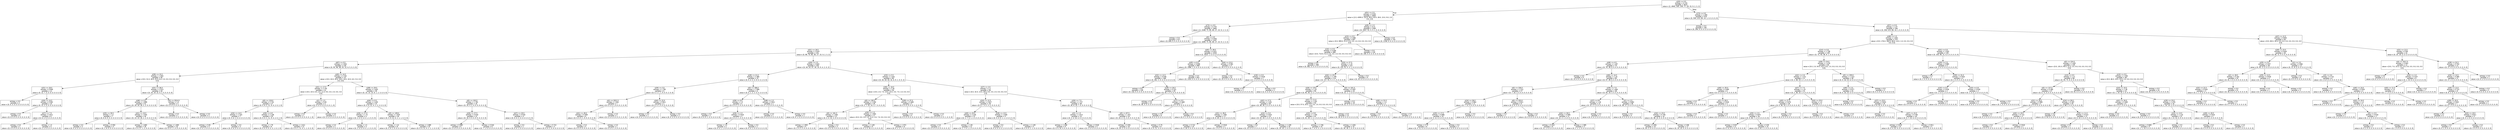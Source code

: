 digraph Tree {
node [shape=box, fontname="helvetica"] ;
edge [fontname="helvetica"] ;
0 [label="x[20] <= 0.5\nentropy = 0.725\nsamples = 3523\nvalue = [2, 4945, 335, 159, 77, 29, 15, 9, 2, 3, 2]"] ;
1 [label="x[51] <= 2.5\nentropy = 0.535\nsamples = 3004\nvalue = [2.0, 4395.0, 122.0, 90.0, 63.0, 28.0, 15.0, 9.0, 2.0\n3.0, 2.0]"] ;
0 -> 1 [labeldistance=2.5, labelangle=45, headlabel="True"] ;
2 [label="x[73] <= 0.5\nentropy = 0.743\nsamples = 1664\nvalue = [2, 2348, 71, 85, 60, 27, 15, 9, 2, 3, 2]"] ;
1 -> 2 ;
3 [label="entropy = 0.0\nsamples = 417\nvalue = [0, 649, 0, 0, 0, 0, 0, 0, 0, 0, 0]"] ;
2 -> 3 ;
4 [label="x[6] <= 4.0\nentropy = 0.926\nsamples = 1247\nvalue = [2, 1699, 71, 85, 60, 27, 15, 9, 2, 3, 2]"] ;
2 -> 4 ;
5 [label="x[41] <= 18.5\nentropy = 2.619\nsamples = 231\nvalue = [0, 89, 70, 85, 60, 27, 15, 9, 2, 3, 2]"] ;
4 -> 5 ;
6 [label="x[67] <= 0.5\nentropy = 2.504\nsamples = 126\nvalue = [0, 55, 46, 38, 25, 12, 6, 5, 0, 3, 0]"] ;
5 -> 6 ;
7 [label="x[39] <= 15.5\nentropy = 1.944\nsamples = 56\nvalue = [0.0, 31.0, 26.0, 22.0, 6.0, 2.0, 0.0, 0.0, 0.0, 0.0\n0.0]"] ;
6 -> 7 ;
8 [label="x[31] <= 18.0\nentropy = 0.949\nsamples = 12\nvalue = [0, 12, 7, 0, 0, 0, 0, 0, 0, 0, 0]"] ;
7 -> 8 ;
9 [label="entropy = 0.0\nsamples = 2\nvalue = [0, 0, 5, 0, 0, 0, 0, 0, 0, 0, 0]"] ;
8 -> 9 ;
10 [label="x[34] <= 14.5\nentropy = 0.592\nsamples = 10\nvalue = [0, 12, 2, 0, 0, 0, 0, 0, 0, 0, 0]"] ;
8 -> 10 ;
11 [label="entropy = 0.0\nsamples = 4\nvalue = [0, 6, 0, 0, 0, 0, 0, 0, 0, 0, 0]"] ;
10 -> 11 ;
12 [label="x[27] <= 7.5\nentropy = 0.811\nsamples = 6\nvalue = [0, 6, 2, 0, 0, 0, 0, 0, 0, 0, 0]"] ;
10 -> 12 ;
13 [label="entropy = 0.0\nsamples = 2\nvalue = [0, 4, 0, 0, 0, 0, 0, 0, 0, 0, 0]"] ;
12 -> 13 ;
14 [label="entropy = 1.0\nsamples = 4\nvalue = [0, 2, 2, 0, 0, 0, 0, 0, 0, 0, 0]"] ;
12 -> 14 ;
15 [label="x[31] <= 36.0\nentropy = 2.013\nsamples = 44\nvalue = [0, 19, 19, 22, 6, 2, 0, 0, 0, 0, 0]"] ;
7 -> 15 ;
16 [label="x[46] <= 4.5\nentropy = 1.899\nsamples = 41\nvalue = [0, 19, 19, 18, 2, 2, 0, 0, 0, 0, 0]"] ;
15 -> 16 ;
17 [label="x[25] <= 30.5\nentropy = 1.0\nsamples = 7\nvalue = [0, 6, 6, 0, 0, 0, 0, 0, 0, 0, 0]"] ;
16 -> 17 ;
18 [label="entropy = 0.0\nsamples = 3\nvalue = [0, 5, 0, 0, 0, 0, 0, 0, 0, 0, 0]"] ;
17 -> 18 ;
19 [label="entropy = 0.592\nsamples = 4\nvalue = [0, 1, 6, 0, 0, 0, 0, 0, 0, 0, 0]"] ;
17 -> 19 ;
20 [label="x[41] <= 10.5\nentropy = 1.934\nsamples = 34\nvalue = [0, 13, 13, 18, 2, 2, 0, 0, 0, 0, 0]"] ;
16 -> 20 ;
21 [label="entropy = 1.683\nsamples = 18\nvalue = [0, 4, 4, 17, 1, 2, 0, 0, 0, 0, 0]"] ;
20 -> 21 ;
22 [label="entropy = 1.469\nsamples = 16\nvalue = [0, 9, 9, 1, 1, 0, 0, 0, 0, 0, 0]"] ;
20 -> 22 ;
23 [label="x[4] <= 2014.0\nentropy = 1.0\nsamples = 3\nvalue = [0, 0, 0, 4, 4, 0, 0, 0, 0, 0, 0]"] ;
15 -> 23 ;
24 [label="entropy = 0.0\nsamples = 1\nvalue = [0, 0, 0, 4, 0, 0, 0, 0, 0, 0, 0]"] ;
23 -> 24 ;
25 [label="entropy = 0.0\nsamples = 2\nvalue = [0, 0, 0, 0, 4, 0, 0, 0, 0, 0, 0]"] ;
23 -> 25 ;
26 [label="x[45] <= 14.5\nentropy = 2.742\nsamples = 70\nvalue = [0.0, 24.0, 20.0, 16.0, 19.0, 10.0, 6.0, 5.0, 0.0\n3.0, 0.0]"] ;
6 -> 26 ;
27 [label="x[41] <= 17.0\nentropy = 2.745\nsamples = 31\nvalue = [0.0, 10.0, 6.0, 2.0, 11.0, 9.0, 4.0, 2.0, 0.0, 3.0\n0.0]"] ;
26 -> 27 ;
28 [label="x[0] <= 119.0\nentropy = 2.731\nsamples = 27\nvalue = [0, 5, 6, 2, 11, 9, 4, 2, 0, 2, 0]"] ;
27 -> 28 ;
29 [label="x[34] <= 14.5\nentropy = 1.325\nsamples = 7\nvalue = [0, 5, 6, 1, 0, 0, 0, 0, 0, 0, 0]"] ;
28 -> 29 ;
30 [label="entropy = 0.65\nsamples = 4\nvalue = [0, 5, 0, 1, 0, 0, 0, 0, 0, 0, 0]"] ;
29 -> 30 ;
31 [label="entropy = 0.0\nsamples = 3\nvalue = [0, 0, 6, 0, 0, 0, 0, 0, 0, 0, 0]"] ;
29 -> 31 ;
32 [label="x[30] <= 4.0\nentropy = 2.148\nsamples = 20\nvalue = [0, 0, 0, 1, 11, 9, 4, 2, 0, 2, 0]"] ;
28 -> 32 ;
33 [label="entropy = 1.79\nsamples = 8\nvalue = [0, 0, 0, 0, 0, 5, 3, 1, 0, 2, 0]"] ;
32 -> 33 ;
34 [label="entropy = 1.611\nsamples = 12\nvalue = [0, 0, 0, 1, 11, 4, 1, 1, 0, 0, 0]"] ;
32 -> 34 ;
35 [label="x[1] <= 1.5\nentropy = 0.65\nsamples = 4\nvalue = [0, 5, 0, 0, 0, 0, 0, 0, 0, 1, 0]"] ;
27 -> 35 ;
36 [label="entropy = 0.0\nsamples = 1\nvalue = [0, 0, 0, 0, 0, 0, 0, 0, 0, 1, 0]"] ;
35 -> 36 ;
37 [label="entropy = 0.0\nsamples = 3\nvalue = [0, 5, 0, 0, 0, 0, 0, 0, 0, 0, 0]"] ;
35 -> 37 ;
38 [label="x[38] <= 29.5\nentropy = 2.403\nsamples = 39\nvalue = [0, 14, 14, 14, 8, 1, 2, 3, 0, 0, 0]"] ;
26 -> 38 ;
39 [label="x[44] <= 0.5\nentropy = 2.435\nsamples = 23\nvalue = [0, 4, 9, 12, 4, 1, 2, 3, 0, 0, 0]"] ;
38 -> 39 ;
40 [label="x[26] <= 27.0\nentropy = 1.75\nsamples = 5\nvalue = [0, 1, 0, 0, 4, 0, 1, 2, 0, 0, 0]"] ;
39 -> 40 ;
41 [label="entropy = 0.0\nsamples = 2\nvalue = [0, 0, 0, 0, 4, 0, 0, 0, 0, 0, 0]"] ;
40 -> 41 ;
42 [label="entropy = 1.5\nsamples = 3\nvalue = [0, 1, 0, 0, 0, 0, 1, 2, 0, 0, 0]"] ;
40 -> 42 ;
43 [label="x[0] <= 109.0\nentropy = 1.929\nsamples = 18\nvalue = [0, 3, 9, 12, 0, 1, 1, 1, 0, 0, 0]"] ;
39 -> 43 ;
44 [label="entropy = 1.14\nsamples = 8\nvalue = [0, 3, 9, 1, 0, 0, 0, 0, 0, 0, 0]"] ;
43 -> 44 ;
45 [label="entropy = 1.089\nsamples = 10\nvalue = [0, 0, 0, 11, 0, 1, 1, 1, 0, 0, 0]"] ;
43 -> 45 ;
46 [label="x[0] <= 103.5\nentropy = 1.781\nsamples = 16\nvalue = [0, 10, 5, 2, 4, 0, 0, 0, 0, 0, 0]"] ;
38 -> 46 ;
47 [label="x[26] <= 37.5\nentropy = 0.918\nsamples = 12\nvalue = [0, 10, 5, 0, 0, 0, 0, 0, 0, 0, 0]"] ;
46 -> 47 ;
48 [label="entropy = 0.985\nsamples = 6\nvalue = [0, 3, 4, 0, 0, 0, 0, 0, 0, 0, 0]"] ;
47 -> 48 ;
49 [label="entropy = 0.544\nsamples = 6\nvalue = [0, 7, 1, 0, 0, 0, 0, 0, 0, 0, 0]"] ;
47 -> 49 ;
50 [label="x[47] <= 20.5\nentropy = 0.918\nsamples = 4\nvalue = [0, 0, 0, 2, 4, 0, 0, 0, 0, 0, 0]"] ;
46 -> 50 ;
51 [label="entropy = 0.0\nsamples = 1\nvalue = [0, 0, 0, 1, 0, 0, 0, 0, 0, 0, 0]"] ;
50 -> 51 ;
52 [label="entropy = 0.722\nsamples = 3\nvalue = [0, 0, 0, 1, 4, 0, 0, 0, 0, 0, 0]"] ;
50 -> 52 ;
53 [label="x[26] <= 2.5\nentropy = 2.643\nsamples = 105\nvalue = [0, 34, 24, 47, 35, 15, 9, 4, 2, 0, 2]"] ;
5 -> 53 ;
54 [label="x[28] <= 21.0\nentropy = 2.385\nsamples = 15\nvalue = [0, 0, 4, 3, 3, 9, 0, 3, 2, 0, 0]"] ;
53 -> 54 ;
55 [label="x[30] <= 3.5\nentropy = 1.795\nsamples = 9\nvalue = [0, 0, 3, 1, 1, 9, 0, 0, 2, 0, 0]"] ;
54 -> 55 ;
56 [label="x[4] <= 2021.5\nentropy = 1.041\nsamples = 7\nvalue = [0, 0, 0, 0, 1, 9, 0, 0, 2, 0, 0]"] ;
55 -> 56 ;
57 [label="x[41] <= 28.0\nentropy = 0.469\nsamples = 6\nvalue = [0, 0, 0, 0, 1, 9, 0, 0, 0, 0, 0]"] ;
56 -> 57 ;
58 [label="entropy = 0.0\nsamples = 5\nvalue = [0, 0, 0, 0, 0, 9, 0, 0, 0, 0, 0]"] ;
57 -> 58 ;
59 [label="entropy = 0.0\nsamples = 1\nvalue = [0, 0, 0, 0, 1, 0, 0, 0, 0, 0, 0]"] ;
57 -> 59 ;
60 [label="entropy = 0.0\nsamples = 1\nvalue = [0, 0, 0, 0, 0, 0, 0, 0, 2, 0, 0]"] ;
56 -> 60 ;
61 [label="x[44] <= 22.0\nentropy = 0.811\nsamples = 2\nvalue = [0, 0, 3, 1, 0, 0, 0, 0, 0, 0, 0]"] ;
55 -> 61 ;
62 [label="entropy = 0.0\nsamples = 1\nvalue = [0, 0, 0, 1, 0, 0, 0, 0, 0, 0, 0]"] ;
61 -> 62 ;
63 [label="entropy = 0.0\nsamples = 1\nvalue = [0, 0, 3, 0, 0, 0, 0, 0, 0, 0, 0]"] ;
61 -> 63 ;
64 [label="x[0] <= 186.0\nentropy = 1.906\nsamples = 6\nvalue = [0, 0, 1, 2, 2, 0, 0, 3, 0, 0, 0]"] ;
54 -> 64 ;
65 [label="x[36] <= 6.0\nentropy = 1.0\nsamples = 4\nvalue = [0, 0, 0, 2, 2, 0, 0, 0, 0, 0, 0]"] ;
64 -> 65 ;
66 [label="entropy = 0.0\nsamples = 1\nvalue = [0, 0, 0, 0, 1, 0, 0, 0, 0, 0, 0]"] ;
65 -> 66 ;
67 [label="x[26] <= 1.5\nentropy = 0.918\nsamples = 3\nvalue = [0, 0, 0, 2, 1, 0, 0, 0, 0, 0, 0]"] ;
65 -> 67 ;
68 [label="entropy = 1.0\nsamples = 2\nvalue = [0, 0, 0, 1, 1, 0, 0, 0, 0, 0, 0]"] ;
67 -> 68 ;
69 [label="entropy = 0.0\nsamples = 1\nvalue = [0, 0, 0, 1, 0, 0, 0, 0, 0, 0, 0]"] ;
67 -> 69 ;
70 [label="x[48] <= 1.5\nentropy = 0.811\nsamples = 2\nvalue = [0, 0, 1, 0, 0, 0, 0, 3, 0, 0, 0]"] ;
64 -> 70 ;
71 [label="entropy = 0.0\nsamples = 1\nvalue = [0, 0, 0, 0, 0, 0, 0, 3, 0, 0, 0]"] ;
70 -> 71 ;
72 [label="entropy = 0.0\nsamples = 1\nvalue = [0, 0, 1, 0, 0, 0, 0, 0, 0, 0, 0]"] ;
70 -> 72 ;
73 [label="x[33] <= 5.5\nentropy = 2.441\nsamples = 90\nvalue = [0, 34, 20, 44, 32, 6, 9, 1, 0, 0, 2]"] ;
53 -> 73 ;
74 [label="x[36] <= 16.5\nentropy = 2.26\nsamples = 34\nvalue = [0.0, 2.0, 7.0, 15.0, 23.0, 3.0, 7.0, 1.0, 0.0, 0.0\n0.0]"] ;
73 -> 74 ;
75 [label="x[0] <= 192.5\nentropy = 2.294\nsamples = 29\nvalue = [0, 2, 7, 15, 14, 3, 7, 0, 0, 0, 0]"] ;
74 -> 75 ;
76 [label="x[0] <= 161.5\nentropy = 1.565\nsamples = 12\nvalue = [0, 2, 4, 14, 3, 0, 0, 0, 0, 0, 0]"] ;
75 -> 76 ;
77 [label="entropy = 1.959\nsamples = 9\nvalue = [0, 2, 4, 3, 3, 0, 0, 0, 0, 0, 0]"] ;
76 -> 77 ;
78 [label="entropy = 0.0\nsamples = 3\nvalue = [0, 0, 0, 11, 0, 0, 0, 0, 0, 0, 0]"] ;
76 -> 78 ;
79 [label="x[30] <= 1.5\nentropy = 1.955\nsamples = 17\nvalue = [0.0, 0.0, 3.0, 1.0, 11.0, 3.0, 7.0, 0.0, 0.0, 0.0\n0.0]"] ;
75 -> 79 ;
80 [label="entropy = 1.149\nsamples = 9\nvalue = [0, 0, 2, 0, 10, 0, 2, 0, 0, 0, 0]"] ;
79 -> 80 ;
81 [label="entropy = 1.972\nsamples = 8\nvalue = [0, 0, 1, 1, 1, 3, 5, 0, 0, 0, 0]"] ;
79 -> 81 ;
82 [label="x[39] <= 37.0\nentropy = 0.469\nsamples = 5\nvalue = [0, 0, 0, 0, 9, 0, 0, 1, 0, 0, 0]"] ;
74 -> 82 ;
83 [label="entropy = 0.0\nsamples = 4\nvalue = [0, 0, 0, 0, 9, 0, 0, 0, 0, 0, 0]"] ;
82 -> 83 ;
84 [label="entropy = 0.0\nsamples = 1\nvalue = [0, 0, 0, 0, 0, 0, 0, 1, 0, 0, 0]"] ;
82 -> 84 ;
85 [label="x[27] <= 3.5\nentropy = 2.2\nsamples = 56\nvalue = [0.0, 32.0, 13.0, 29.0, 9.0, 3.0, 2.0, 0.0, 0.0, 0.0\n2.0]"] ;
73 -> 85 ;
86 [label="x[24] <= 12.5\nentropy = 2.627\nsamples = 18\nvalue = [0, 6, 7, 4, 2, 3, 2, 0, 0, 0, 2]"] ;
85 -> 86 ;
87 [label="x[40] <= 25.5\nentropy = 2.226\nsamples = 13\nvalue = [0, 1, 7, 4, 1, 2, 0, 0, 0, 0, 2]"] ;
86 -> 87 ;
88 [label="entropy = 0.0\nsamples = 1\nvalue = [0, 0, 0, 0, 0, 0, 0, 0, 0, 0, 2]"] ;
87 -> 88 ;
89 [label="entropy = 1.93\nsamples = 12\nvalue = [0, 1, 7, 4, 1, 2, 0, 0, 0, 0, 0]"] ;
87 -> 89 ;
90 [label="x[28] <= 13.5\nentropy = 1.658\nsamples = 5\nvalue = [0, 5, 0, 0, 1, 1, 2, 0, 0, 0, 0]"] ;
86 -> 90 ;
91 [label="entropy = 0.0\nsamples = 1\nvalue = [0, 0, 0, 0, 0, 0, 2, 0, 0, 0, 0]"] ;
90 -> 91 ;
92 [label="entropy = 1.149\nsamples = 4\nvalue = [0, 5, 0, 0, 1, 1, 0, 0, 0, 0, 0]"] ;
90 -> 92 ;
93 [label="x[30] <= 7.5\nentropy = 1.727\nsamples = 38\nvalue = [0, 26, 6, 25, 7, 0, 0, 0, 0, 0, 0]"] ;
85 -> 93 ;
94 [label="x[3] <= 1.5\nentropy = 1.614\nsamples = 14\nvalue = [0, 2, 4, 14, 4, 0, 0, 0, 0, 0, 0]"] ;
93 -> 94 ;
95 [label="entropy = 1.436\nsamples = 9\nvalue = [0, 0, 4, 10, 4, 0, 0, 0, 0, 0, 0]"] ;
94 -> 95 ;
96 [label="entropy = 0.918\nsamples = 5\nvalue = [0, 2, 0, 4, 0, 0, 0, 0, 0, 0, 0]"] ;
94 -> 96 ;
97 [label="x[0] <= 87.5\nentropy = 1.451\nsamples = 24\nvalue = [0, 24, 2, 11, 3, 0, 0, 0, 0, 0, 0]"] ;
93 -> 97 ;
98 [label="entropy = 0.391\nsamples = 16\nvalue = [0, 24, 2, 0, 0, 0, 0, 0, 0, 0, 0]"] ;
97 -> 98 ;
99 [label="entropy = 0.75\nsamples = 8\nvalue = [0, 0, 0, 11, 3, 0, 0, 0, 0, 0, 0]"] ;
97 -> 99 ;
100 [label="x[45] <= 39.5\nentropy = 0.021\nsamples = 1016\nvalue = [2, 1610, 1, 0, 0, 0, 0, 0, 0, 0, 0]"] ;
4 -> 100 ;
101 [label="x[45] <= 6.5\nentropy = 0.008\nsamples = 999\nvalue = [0, 1586, 1, 0, 0, 0, 0, 0, 0, 0, 0]"] ;
100 -> 101 ;
102 [label="x[32] <= 12.5\nentropy = 0.036\nsamples = 168\nvalue = [0, 261, 1, 0, 0, 0, 0, 0, 0, 0, 0]"] ;
101 -> 102 ;
103 [label="entropy = 0.0\nsamples = 139\nvalue = [0, 216, 0, 0, 0, 0, 0, 0, 0, 0, 0]"] ;
102 -> 103 ;
104 [label="x[28] <= 26.5\nentropy = 0.151\nsamples = 29\nvalue = [0, 45, 1, 0, 0, 0, 0, 0, 0, 0, 0]"] ;
102 -> 104 ;
105 [label="entropy = 0.0\nsamples = 22\nvalue = [0, 36, 0, 0, 0, 0, 0, 0, 0, 0, 0]"] ;
104 -> 105 ;
106 [label="x[17] <= 0.5\nentropy = 0.469\nsamples = 7\nvalue = [0, 9, 1, 0, 0, 0, 0, 0, 0, 0, 0]"] ;
104 -> 106 ;
107 [label="entropy = 0.0\nsamples = 6\nvalue = [0, 9, 0, 0, 0, 0, 0, 0, 0, 0, 0]"] ;
106 -> 107 ;
108 [label="entropy = 0.0\nsamples = 1\nvalue = [0, 0, 1, 0, 0, 0, 0, 0, 0, 0, 0]"] ;
106 -> 108 ;
109 [label="entropy = 0.0\nsamples = 831\nvalue = [0, 1325, 0, 0, 0, 0, 0, 0, 0, 0, 0]"] ;
101 -> 109 ;
110 [label="x[44] <= 22.0\nentropy = 0.391\nsamples = 17\nvalue = [2, 24, 0, 0, 0, 0, 0, 0, 0, 0, 0]"] ;
100 -> 110 ;
111 [label="entropy = 0.0\nsamples = 15\nvalue = [0, 23, 0, 0, 0, 0, 0, 0, 0, 0, 0]"] ;
110 -> 111 ;
112 [label="x[18] <= 0.5\nentropy = 0.918\nsamples = 2\nvalue = [2, 1, 0, 0, 0, 0, 0, 0, 0, 0, 0]"] ;
110 -> 112 ;
113 [label="entropy = 0.0\nsamples = 1\nvalue = [0, 1, 0, 0, 0, 0, 0, 0, 0, 0, 0]"] ;
112 -> 113 ;
114 [label="entropy = 0.0\nsamples = 1\nvalue = [2, 0, 0, 0, 0, 0, 0, 0, 0, 0, 0]"] ;
112 -> 114 ;
115 [label="x[49] <= 1.5\nentropy = 0.21\nsamples = 1340\nvalue = [0, 2047, 51, 5, 3, 1, 0, 0, 0, 0, 0]"] ;
1 -> 115 ;
116 [label="x[23] <= 0.5\nentropy = 0.385\nsamples = 607\nvalue = [0.0, 909.0, 51.0, 5.0, 3.0, 1.0, 0.0, 0.0, 0.0, 0.0\n0.0]"] ;
115 -> 116 ;
117 [label="x[16] <= 0.5\nentropy = 0.456\nsamples = 489\nvalue = [0.0, 714.0, 51.0, 5.0, 3.0, 1.0, 0.0, 0.0, 0.0, 0.0\n0.0]"] ;
116 -> 117 ;
118 [label="entropy = 0.0\nsamples = 366\nvalue = [0, 582, 0, 0, 0, 0, 0, 0, 0, 0, 0]"] ;
117 -> 118 ;
119 [label="x[33] <= 27.5\nentropy = 1.15\nsamples = 123\nvalue = [0, 132, 51, 5, 3, 1, 0, 0, 0, 0, 0]"] ;
117 -> 119 ;
120 [label="x[44] <= 25.5\nentropy = 1.199\nsamples = 114\nvalue = [0, 117, 51, 5, 3, 1, 0, 0, 0, 0, 0]"] ;
119 -> 120 ;
121 [label="x[26] <= 19.5\nentropy = 1.25\nsamples = 94\nvalue = [0, 95, 50, 4, 3, 1, 0, 0, 0, 0, 0]"] ;
120 -> 121 ;
122 [label="x[42] <= 17.5\nentropy = 1.201\nsamples = 40\nvalue = [0, 38, 30, 3, 0, 0, 0, 0, 0, 0, 0]"] ;
121 -> 122 ;
123 [label="x[31] <= 36.5\nentropy = 1.095\nsamples = 17\nvalue = [0, 6, 20, 2, 0, 0, 0, 0, 0, 0, 0]"] ;
122 -> 123 ;
124 [label="entropy = 0.722\nsamples = 15\nvalue = [0, 5, 20, 0, 0, 0, 0, 0, 0, 0, 0]"] ;
123 -> 124 ;
125 [label="entropy = 0.918\nsamples = 2\nvalue = [0, 1, 0, 2, 0, 0, 0, 0, 0, 0, 0]"] ;
123 -> 125 ;
126 [label="x[24] <= 5.0\nentropy = 0.933\nsamples = 23\nvalue = [0, 32, 10, 1, 0, 0, 0, 0, 0, 0, 0]"] ;
122 -> 126 ;
127 [label="entropy = 0.0\nsamples = 7\nvalue = [0, 13, 0, 0, 0, 0, 0, 0, 0, 0, 0]"] ;
126 -> 127 ;
128 [label="entropy = 1.109\nsamples = 16\nvalue = [0, 19, 10, 1, 0, 0, 0, 0, 0, 0, 0]"] ;
126 -> 128 ;
129 [label="x[41] <= 11.0\nentropy = 1.191\nsamples = 54\nvalue = [0.0, 57.0, 20.0, 1.0, 3.0, 1.0, 0.0, 0.0, 0.0, 0.0\n0.0]"] ;
121 -> 129 ;
130 [label="x[33] <= 9.5\nentropy = 1.334\nsamples = 41\nvalue = [0, 41, 20, 1, 3, 1, 0, 0, 0, 0, 0]"] ;
129 -> 130 ;
131 [label="entropy = 1.746\nsamples = 10\nvalue = [0, 7, 4, 0, 3, 1, 0, 0, 0, 0, 0]"] ;
130 -> 131 ;
132 [label="entropy = 1.026\nsamples = 31\nvalue = [0, 34, 16, 1, 0, 0, 0, 0, 0, 0, 0]"] ;
130 -> 132 ;
133 [label="entropy = 0.0\nsamples = 13\nvalue = [0, 16, 0, 0, 0, 0, 0, 0, 0, 0, 0]"] ;
129 -> 133 ;
134 [label="x[0] <= 241.5\nentropy = 0.497\nsamples = 20\nvalue = [0, 22, 1, 1, 0, 0, 0, 0, 0, 0, 0]"] ;
120 -> 134 ;
135 [label="entropy = 0.0\nsamples = 18\nvalue = [0, 22, 0, 0, 0, 0, 0, 0, 0, 0, 0]"] ;
134 -> 135 ;
136 [label="x[40] <= 31.0\nentropy = 1.0\nsamples = 2\nvalue = [0, 0, 1, 1, 0, 0, 0, 0, 0, 0, 0]"] ;
134 -> 136 ;
137 [label="entropy = 0.0\nsamples = 1\nvalue = [0, 0, 0, 1, 0, 0, 0, 0, 0, 0, 0]"] ;
136 -> 137 ;
138 [label="entropy = 0.0\nsamples = 1\nvalue = [0, 0, 1, 0, 0, 0, 0, 0, 0, 0, 0]"] ;
136 -> 138 ;
139 [label="entropy = 0.0\nsamples = 9\nvalue = [0, 15, 0, 0, 0, 0, 0, 0, 0, 0, 0]"] ;
119 -> 139 ;
140 [label="entropy = 0.0\nsamples = 118\nvalue = [0, 195, 0, 0, 0, 0, 0, 0, 0, 0, 0]"] ;
116 -> 140 ;
141 [label="entropy = 0.0\nsamples = 733\nvalue = [0, 1138, 0, 0, 0, 0, 0, 0, 0, 0, 0]"] ;
115 -> 141 ;
142 [label="x[73] <= 0.5\nentropy = 1.309\nsamples = 519\nvalue = [0, 550, 213, 69, 14, 1, 0, 0, 0, 0, 0]"] ;
0 -> 142 [labeldistance=2.5, labelangle=-45, headlabel="False"] ;
143 [label="entropy = 0.0\nsamples = 181\nvalue = [0, 294, 0, 0, 0, 0, 0, 0, 0, 0, 0]"] ;
142 -> 143 ;
144 [label="x[57] <= 0.5\nentropy = 1.57\nsamples = 338\nvalue = [0, 256, 213, 69, 14, 1, 0, 0, 0, 0, 0]"] ;
142 -> 144 ;
145 [label="x[48] <= 1.5\nentropy = 1.651\nsamples = 274\nvalue = [0.0, 176.0, 183.0, 69.0, 14.0, 1.0, 0.0, 0.0, 0.0\n0.0, 0.0]"] ;
144 -> 145 ;
146 [label="x[14] <= 0.5\nentropy = 1.738\nsamples = 139\nvalue = [0, 72, 93, 48, 8, 1, 0, 0, 0, 0, 0]"] ;
145 -> 146 ;
147 [label="x[46] <= 4.5\nentropy = 1.187\nsamples = 74\nvalue = [0, 70, 39, 6, 0, 0, 0, 0, 0, 0, 0]"] ;
146 -> 147 ;
148 [label="entropy = 0.0\nsamples = 9\nvalue = [0, 13, 0, 0, 0, 0, 0, 0, 0, 0, 0]"] ;
147 -> 148 ;
149 [label="x[46] <= 14.5\nentropy = 1.24\nsamples = 65\nvalue = [0, 57, 39, 6, 0, 0, 0, 0, 0, 0, 0]"] ;
147 -> 149 ;
150 [label="x[0] <= 236.0\nentropy = 1.212\nsamples = 17\nvalue = [0, 7, 20, 3, 0, 0, 0, 0, 0, 0, 0]"] ;
149 -> 150 ;
151 [label="x[24] <= 36.0\nentropy = 0.964\nsamples = 11\nvalue = [0, 7, 11, 0, 0, 0, 0, 0, 0, 0, 0]"] ;
150 -> 151 ;
152 [label="x[29] <= 17.0\nentropy = 0.896\nsamples = 10\nvalue = [0, 5, 11, 0, 0, 0, 0, 0, 0, 0, 0]"] ;
151 -> 152 ;
153 [label="entropy = 0.75\nsamples = 8\nvalue = [0, 3, 11, 0, 0, 0, 0, 0, 0, 0, 0]"] ;
152 -> 153 ;
154 [label="entropy = 0.0\nsamples = 2\nvalue = [0, 2, 0, 0, 0, 0, 0, 0, 0, 0, 0]"] ;
152 -> 154 ;
155 [label="entropy = 0.0\nsamples = 1\nvalue = [0, 2, 0, 0, 0, 0, 0, 0, 0, 0, 0]"] ;
151 -> 155 ;
156 [label="x[0] <= 253.0\nentropy = 0.811\nsamples = 6\nvalue = [0, 0, 9, 3, 0, 0, 0, 0, 0, 0, 0]"] ;
150 -> 156 ;
157 [label="entropy = 0.0\nsamples = 1\nvalue = [0, 0, 0, 3, 0, 0, 0, 0, 0, 0, 0]"] ;
156 -> 157 ;
158 [label="entropy = 0.0\nsamples = 5\nvalue = [0, 0, 9, 0, 0, 0, 0, 0, 0, 0, 0]"] ;
156 -> 158 ;
159 [label="x[36] <= 7.5\nentropy = 1.064\nsamples = 48\nvalue = [0, 50, 19, 3, 0, 0, 0, 0, 0, 0, 0]"] ;
149 -> 159 ;
160 [label="x[37] <= 8.0\nentropy = 1.16\nsamples = 12\nvalue = [0, 12, 2, 3, 0, 0, 0, 0, 0, 0, 0]"] ;
159 -> 160 ;
161 [label="x[44] <= 30.5\nentropy = 0.906\nsamples = 11\nvalue = [0, 12, 2, 1, 0, 0, 0, 0, 0, 0, 0]"] ;
160 -> 161 ;
162 [label="entropy = 0.414\nsamples = 8\nvalue = [0, 11, 1, 0, 0, 0, 0, 0, 0, 0, 0]"] ;
161 -> 162 ;
163 [label="entropy = 1.585\nsamples = 3\nvalue = [0, 1, 1, 1, 0, 0, 0, 0, 0, 0, 0]"] ;
161 -> 163 ;
164 [label="entropy = 0.0\nsamples = 1\nvalue = [0, 0, 0, 2, 0, 0, 0, 0, 0, 0, 0]"] ;
160 -> 164 ;
165 [label="x[1] <= 2.5\nentropy = 0.892\nsamples = 36\nvalue = [0, 38, 17, 0, 0, 0, 0, 0, 0, 0, 0]"] ;
159 -> 165 ;
166 [label="entropy = 0.0\nsamples = 4\nvalue = [0, 0, 5, 0, 0, 0, 0, 0, 0, 0, 0]"] ;
165 -> 166 ;
167 [label="x[34] <= 23.5\nentropy = 0.795\nsamples = 32\nvalue = [0, 38, 12, 0, 0, 0, 0, 0, 0, 0, 0]"] ;
165 -> 167 ;
168 [label="entropy = 0.391\nsamples = 15\nvalue = [0, 24, 2, 0, 0, 0, 0, 0, 0, 0, 0]"] ;
167 -> 168 ;
169 [label="entropy = 0.98\nsamples = 17\nvalue = [0, 14, 10, 0, 0, 0, 0, 0, 0, 0, 0]"] ;
167 -> 169 ;
170 [label="x[36] <= 24.0\nentropy = 1.478\nsamples = 65\nvalue = [0.0, 2.0, 54.0, 42.0, 8.0, 1.0, 0.0, 0.0, 0.0, 0.0\n0.0]"] ;
146 -> 170 ;
171 [label="x[42] <= 2.0\nentropy = 1.371\nsamples = 37\nvalue = [0, 2, 38, 19, 2, 1, 0, 0, 0, 0, 0]"] ;
170 -> 171 ;
172 [label="x[46] <= 35.0\nentropy = 0.469\nsamples = 6\nvalue = [0, 0, 0, 9, 0, 1, 0, 0, 0, 0, 0]"] ;
171 -> 172 ;
173 [label="entropy = 0.0\nsamples = 3\nvalue = [0, 0, 0, 7, 0, 0, 0, 0, 0, 0, 0]"] ;
172 -> 173 ;
174 [label="x[2] <= 29.5\nentropy = 0.918\nsamples = 3\nvalue = [0, 0, 0, 2, 0, 1, 0, 0, 0, 0, 0]"] ;
172 -> 174 ;
175 [label="entropy = 0.0\nsamples = 2\nvalue = [0, 0, 0, 2, 0, 0, 0, 0, 0, 0, 0]"] ;
174 -> 175 ;
176 [label="entropy = 0.0\nsamples = 1\nvalue = [0, 0, 0, 0, 0, 1, 0, 0, 0, 0, 0]"] ;
174 -> 176 ;
177 [label="x[47] <= 7.5\nentropy = 1.15\nsamples = 31\nvalue = [0, 2, 38, 10, 2, 0, 0, 0, 0, 0, 0]"] ;
171 -> 177 ;
178 [label="x[45] <= 27.5\nentropy = 0.974\nsamples = 28\nvalue = [0, 0, 36, 10, 2, 0, 0, 0, 0, 0, 0]"] ;
177 -> 178 ;
179 [label="x[30] <= 2.5\nentropy = 0.875\nsamples = 26\nvalue = [0, 0, 36, 7, 2, 0, 0, 0, 0, 0, 0]"] ;
178 -> 179 ;
180 [label="entropy = 0.937\nsamples = 11\nvalue = [0, 0, 11, 6, 0, 0, 0, 0, 0, 0, 0]"] ;
179 -> 180 ;
181 [label="entropy = 0.59\nsamples = 15\nvalue = [0, 0, 25, 1, 2, 0, 0, 0, 0, 0, 0]"] ;
179 -> 181 ;
182 [label="entropy = 0.0\nsamples = 2\nvalue = [0, 0, 0, 3, 0, 0, 0, 0, 0, 0, 0]"] ;
178 -> 182 ;
183 [label="x[43] <= 25.0\nentropy = 1.0\nsamples = 3\nvalue = [0, 2, 2, 0, 0, 0, 0, 0, 0, 0, 0]"] ;
177 -> 183 ;
184 [label="entropy = 0.0\nsamples = 2\nvalue = [0, 0, 2, 0, 0, 0, 0, 0, 0, 0, 0]"] ;
183 -> 184 ;
185 [label="entropy = 0.0\nsamples = 1\nvalue = [0, 2, 0, 0, 0, 0, 0, 0, 0, 0, 0]"] ;
183 -> 185 ;
186 [label="x[0] <= 259.0\nentropy = 1.413\nsamples = 28\nvalue = [0, 0, 16, 23, 6, 0, 0, 0, 0, 0, 0]"] ;
170 -> 186 ;
187 [label="x[46] <= 2.5\nentropy = 0.977\nsamples = 25\nvalue = [0, 0, 16, 23, 0, 0, 0, 0, 0, 0, 0]"] ;
186 -> 187 ;
188 [label="entropy = 0.0\nsamples = 6\nvalue = [0, 0, 8, 0, 0, 0, 0, 0, 0, 0, 0]"] ;
187 -> 188 ;
189 [label="x[37] <= 25.5\nentropy = 0.824\nsamples = 19\nvalue = [0, 0, 8, 23, 0, 0, 0, 0, 0, 0, 0]"] ;
187 -> 189 ;
190 [label="entropy = 0.0\nsamples = 1\nvalue = [0, 0, 1, 0, 0, 0, 0, 0, 0, 0, 0]"] ;
189 -> 190 ;
191 [label="x[47] <= 22.0\nentropy = 0.784\nsamples = 18\nvalue = [0, 0, 7, 23, 0, 0, 0, 0, 0, 0, 0]"] ;
189 -> 191 ;
192 [label="entropy = 0.619\nsamples = 14\nvalue = [0, 0, 4, 22, 0, 0, 0, 0, 0, 0, 0]"] ;
191 -> 192 ;
193 [label="entropy = 0.811\nsamples = 4\nvalue = [0, 0, 3, 1, 0, 0, 0, 0, 0, 0, 0]"] ;
191 -> 193 ;
194 [label="entropy = 0.0\nsamples = 3\nvalue = [0, 0, 0, 0, 6, 0, 0, 0, 0, 0, 0]"] ;
186 -> 194 ;
195 [label="x[31] <= 0.5\nentropy = 1.503\nsamples = 135\nvalue = [0, 104, 90, 21, 6, 0, 0, 0, 0, 0, 0]"] ;
145 -> 195 ;
196 [label="x[29] <= 2.5\nentropy = 0.985\nsamples = 5\nvalue = [0, 3, 0, 0, 4, 0, 0, 0, 0, 0, 0]"] ;
195 -> 196 ;
197 [label="entropy = 0.0\nsamples = 1\nvalue = [0, 1, 0, 0, 0, 0, 0, 0, 0, 0, 0]"] ;
196 -> 197 ;
198 [label="x[39] <= 31.0\nentropy = 0.918\nsamples = 4\nvalue = [0, 2, 0, 0, 4, 0, 0, 0, 0, 0, 0]"] ;
196 -> 198 ;
199 [label="x[10] <= 0.5\nentropy = 0.918\nsamples = 2\nvalue = [0, 1, 0, 0, 2, 0, 0, 0, 0, 0, 0]"] ;
198 -> 199 ;
200 [label="entropy = 0.0\nsamples = 1\nvalue = [0, 0, 0, 0, 2, 0, 0, 0, 0, 0, 0]"] ;
199 -> 200 ;
201 [label="entropy = 0.0\nsamples = 1\nvalue = [0, 1, 0, 0, 0, 0, 0, 0, 0, 0, 0]"] ;
199 -> 201 ;
202 [label="x[10] <= 0.5\nentropy = 0.918\nsamples = 2\nvalue = [0, 1, 0, 0, 2, 0, 0, 0, 0, 0, 0]"] ;
198 -> 202 ;
203 [label="entropy = 0.0\nsamples = 1\nvalue = [0, 0, 0, 0, 2, 0, 0, 0, 0, 0, 0]"] ;
202 -> 203 ;
204 [label="entropy = 0.0\nsamples = 1\nvalue = [0, 1, 0, 0, 0, 0, 0, 0, 0, 0, 0]"] ;
202 -> 204 ;
205 [label="x[0] <= 224.5\nentropy = 1.428\nsamples = 130\nvalue = [0.0, 101.0, 90.0, 21.0, 2.0, 0.0, 0.0, 0.0, 0.0, 0.0\n0.0]"] ;
195 -> 205 ;
206 [label="x[10] <= 0.5\nentropy = 1.21\nsamples = 84\nvalue = [0, 55, 71, 6, 0, 0, 0, 0, 0, 0, 0]"] ;
205 -> 206 ;
207 [label="x[0] <= 137.0\nentropy = 0.395\nsamples = 47\nvalue = [0, 0, 71, 6, 0, 0, 0, 0, 0, 0, 0]"] ;
206 -> 207 ;
208 [label="x[31] <= 16.5\nentropy = 0.985\nsamples = 4\nvalue = [0, 0, 3, 4, 0, 0, 0, 0, 0, 0, 0]"] ;
207 -> 208 ;
209 [label="entropy = 0.0\nsamples = 1\nvalue = [0, 0, 2, 0, 0, 0, 0, 0, 0, 0, 0]"] ;
208 -> 209 ;
210 [label="x[40] <= 19.5\nentropy = 0.722\nsamples = 3\nvalue = [0, 0, 1, 4, 0, 0, 0, 0, 0, 0, 0]"] ;
208 -> 210 ;
211 [label="entropy = 0.0\nsamples = 1\nvalue = [0, 0, 0, 2, 0, 0, 0, 0, 0, 0, 0]"] ;
210 -> 211 ;
212 [label="entropy = 0.918\nsamples = 2\nvalue = [0, 0, 1, 2, 0, 0, 0, 0, 0, 0, 0]"] ;
210 -> 212 ;
213 [label="x[24] <= 30.0\nentropy = 0.187\nsamples = 43\nvalue = [0, 0, 68, 2, 0, 0, 0, 0, 0, 0, 0]"] ;
207 -> 213 ;
214 [label="entropy = 0.0\nsamples = 32\nvalue = [0, 0, 53, 0, 0, 0, 0, 0, 0, 0, 0]"] ;
213 -> 214 ;
215 [label="x[35] <= 11.0\nentropy = 0.523\nsamples = 11\nvalue = [0, 0, 15, 2, 0, 0, 0, 0, 0, 0, 0]"] ;
213 -> 215 ;
216 [label="entropy = 0.0\nsamples = 1\nvalue = [0, 0, 0, 2, 0, 0, 0, 0, 0, 0, 0]"] ;
215 -> 216 ;
217 [label="entropy = 0.0\nsamples = 10\nvalue = [0, 0, 15, 0, 0, 0, 0, 0, 0, 0, 0]"] ;
215 -> 217 ;
218 [label="entropy = 0.0\nsamples = 37\nvalue = [0, 55, 0, 0, 0, 0, 0, 0, 0, 0, 0]"] ;
206 -> 218 ;
219 [label="x[10] <= 0.5\nentropy = 1.536\nsamples = 46\nvalue = [0.0, 46.0, 19.0, 15.0, 2.0, 0.0, 0.0, 0.0, 0.0, 0.0\n0.0]"] ;
205 -> 219 ;
220 [label="x[24] <= 10.5\nentropy = 1.39\nsamples = 22\nvalue = [0, 1, 19, 15, 2, 0, 0, 0, 0, 0, 0]"] ;
219 -> 220 ;
221 [label="x[41] <= 34.0\nentropy = 0.469\nsamples = 6\nvalue = [0, 0, 9, 1, 0, 0, 0, 0, 0, 0, 0]"] ;
220 -> 221 ;
222 [label="entropy = 0.0\nsamples = 5\nvalue = [0, 0, 9, 0, 0, 0, 0, 0, 0, 0, 0]"] ;
221 -> 222 ;
223 [label="entropy = 0.0\nsamples = 1\nvalue = [0, 0, 0, 1, 0, 0, 0, 0, 0, 0, 0]"] ;
221 -> 223 ;
224 [label="x[29] <= 15.0\nentropy = 1.476\nsamples = 16\nvalue = [0, 1, 10, 14, 2, 0, 0, 0, 0, 0, 0]"] ;
220 -> 224 ;
225 [label="x[33] <= 13.5\nentropy = 1.116\nsamples = 13\nvalue = [0, 1, 6, 14, 0, 0, 0, 0, 0, 0, 0]"] ;
224 -> 225 ;
226 [label="entropy = 0.669\nsamples = 9\nvalue = [0, 1, 1, 14, 0, 0, 0, 0, 0, 0, 0]"] ;
225 -> 226 ;
227 [label="entropy = 0.0\nsamples = 4\nvalue = [0, 0, 5, 0, 0, 0, 0, 0, 0, 0, 0]"] ;
225 -> 227 ;
228 [label="x[28] <= 20.5\nentropy = 0.918\nsamples = 3\nvalue = [0, 0, 4, 0, 2, 0, 0, 0, 0, 0, 0]"] ;
224 -> 228 ;
229 [label="entropy = 0.0\nsamples = 2\nvalue = [0, 0, 4, 0, 0, 0, 0, 0, 0, 0, 0]"] ;
228 -> 229 ;
230 [label="entropy = 0.0\nsamples = 1\nvalue = [0, 0, 0, 0, 2, 0, 0, 0, 0, 0, 0]"] ;
228 -> 230 ;
231 [label="entropy = 0.0\nsamples = 24\nvalue = [0, 45, 0, 0, 0, 0, 0, 0, 0, 0, 0]"] ;
219 -> 231 ;
232 [label="x[47] <= 12.5\nentropy = 0.845\nsamples = 64\nvalue = [0.0, 80.0, 30.0, 0.0, 0.0, 0.0, 0.0, 0.0, 0.0, 0.0\n0.0]"] ;
144 -> 232 ;
233 [label="x[28] <= 23.5\nentropy = 0.644\nsamples = 40\nvalue = [0, 56, 11, 0, 0, 0, 0, 0, 0, 0, 0]"] ;
232 -> 233 ;
234 [label="x[35] <= 5.5\nentropy = 0.337\nsamples = 28\nvalue = [0, 45, 3, 0, 0, 0, 0, 0, 0, 0, 0]"] ;
233 -> 234 ;
235 [label="x[2] <= 28.5\nentropy = 0.162\nsamples = 24\nvalue = [0, 41, 1, 0, 0, 0, 0, 0, 0, 0, 0]"] ;
234 -> 235 ;
236 [label="x[32] <= 22.5\nentropy = 0.918\nsamples = 3\nvalue = [0, 2, 1, 0, 0, 0, 0, 0, 0, 0, 0]"] ;
235 -> 236 ;
237 [label="entropy = 0.0\nsamples = 2\nvalue = [0, 2, 0, 0, 0, 0, 0, 0, 0, 0, 0]"] ;
236 -> 237 ;
238 [label="entropy = 0.0\nsamples = 1\nvalue = [0, 0, 1, 0, 0, 0, 0, 0, 0, 0, 0]"] ;
236 -> 238 ;
239 [label="entropy = 0.0\nsamples = 21\nvalue = [0, 39, 0, 0, 0, 0, 0, 0, 0, 0, 0]"] ;
235 -> 239 ;
240 [label="x[39] <= 12.5\nentropy = 0.918\nsamples = 4\nvalue = [0, 4, 2, 0, 0, 0, 0, 0, 0, 0, 0]"] ;
234 -> 240 ;
241 [label="entropy = 0.0\nsamples = 1\nvalue = [0, 0, 2, 0, 0, 0, 0, 0, 0, 0, 0]"] ;
240 -> 241 ;
242 [label="entropy = 0.0\nsamples = 3\nvalue = [0, 4, 0, 0, 0, 0, 0, 0, 0, 0, 0]"] ;
240 -> 242 ;
243 [label="x[1] <= 3.5\nentropy = 0.982\nsamples = 12\nvalue = [0, 11, 8, 0, 0, 0, 0, 0, 0, 0, 0]"] ;
233 -> 243 ;
244 [label="entropy = 0.0\nsamples = 6\nvalue = [0, 9, 0, 0, 0, 0, 0, 0, 0, 0, 0]"] ;
243 -> 244 ;
245 [label="x[3] <= 3.0\nentropy = 0.722\nsamples = 6\nvalue = [0, 2, 8, 0, 0, 0, 0, 0, 0, 0, 0]"] ;
243 -> 245 ;
246 [label="entropy = 0.0\nsamples = 2\nvalue = [0, 0, 4, 0, 0, 0, 0, 0, 0, 0, 0]"] ;
245 -> 246 ;
247 [label="x[40] <= 24.0\nentropy = 0.918\nsamples = 4\nvalue = [0, 2, 4, 0, 0, 0, 0, 0, 0, 0, 0]"] ;
245 -> 247 ;
248 [label="entropy = 0.0\nsamples = 1\nvalue = [0, 0, 2, 0, 0, 0, 0, 0, 0, 0, 0]"] ;
247 -> 248 ;
249 [label="x[43] <= 24.0\nentropy = 1.0\nsamples = 3\nvalue = [0, 2, 2, 0, 0, 0, 0, 0, 0, 0, 0]"] ;
247 -> 249 ;
250 [label="entropy = 0.0\nsamples = 1\nvalue = [0, 1, 0, 0, 0, 0, 0, 0, 0, 0, 0]"] ;
249 -> 250 ;
251 [label="x[5] <= 0.5\nentropy = 0.918\nsamples = 2\nvalue = [0, 1, 2, 0, 0, 0, 0, 0, 0, 0, 0]"] ;
249 -> 251 ;
252 [label="entropy = 0.0\nsamples = 1\nvalue = [0, 0, 2, 0, 0, 0, 0, 0, 0, 0, 0]"] ;
251 -> 252 ;
253 [label="entropy = 0.0\nsamples = 1\nvalue = [0, 1, 0, 0, 0, 0, 0, 0, 0, 0, 0]"] ;
251 -> 253 ;
254 [label="x[31] <= 12.5\nentropy = 0.99\nsamples = 24\nvalue = [0, 24, 19, 0, 0, 0, 0, 0, 0, 0, 0]"] ;
232 -> 254 ;
255 [label="x[4] <= 2017.5\nentropy = 0.902\nsamples = 12\nvalue = [0.0, 7.0, 15.0, 0.0, 0.0, 0.0, 0.0, 0.0, 0.0, 0.0\n0.0]"] ;
254 -> 255 ;
256 [label="entropy = 0.0\nsamples = 3\nvalue = [0, 6, 0, 0, 0, 0, 0, 0, 0, 0, 0]"] ;
255 -> 256 ;
257 [label="x[34] <= 1.0\nentropy = 0.337\nsamples = 9\nvalue = [0, 1, 15, 0, 0, 0, 0, 0, 0, 0, 0]"] ;
255 -> 257 ;
258 [label="x[45] <= 11.0\nentropy = 1.0\nsamples = 2\nvalue = [0, 1, 1, 0, 0, 0, 0, 0, 0, 0, 0]"] ;
257 -> 258 ;
259 [label="entropy = 0.0\nsamples = 1\nvalue = [0, 1, 0, 0, 0, 0, 0, 0, 0, 0, 0]"] ;
258 -> 259 ;
260 [label="entropy = 0.0\nsamples = 1\nvalue = [0, 0, 1, 0, 0, 0, 0, 0, 0, 0, 0]"] ;
258 -> 260 ;
261 [label="entropy = 0.0\nsamples = 7\nvalue = [0, 0, 14, 0, 0, 0, 0, 0, 0, 0, 0]"] ;
257 -> 261 ;
262 [label="x[39] <= 32.5\nentropy = 0.702\nsamples = 12\nvalue = [0, 17, 4, 0, 0, 0, 0, 0, 0, 0, 0]"] ;
254 -> 262 ;
263 [label="x[34] <= 14.5\nentropy = 0.485\nsamples = 11\nvalue = [0, 17, 2, 0, 0, 0, 0, 0, 0, 0, 0]"] ;
262 -> 263 ;
264 [label="x[40] <= 12.0\nentropy = 0.722\nsamples = 8\nvalue = [0, 8, 2, 0, 0, 0, 0, 0, 0, 0, 0]"] ;
263 -> 264 ;
265 [label="x[39] <= 25.5\nentropy = 0.503\nsamples = 7\nvalue = [0, 8, 1, 0, 0, 0, 0, 0, 0, 0, 0]"] ;
264 -> 265 ;
266 [label="entropy = 0.0\nsamples = 4\nvalue = [0, 5, 0, 0, 0, 0, 0, 0, 0, 0, 0]"] ;
265 -> 266 ;
267 [label="x[43] <= 19.5\nentropy = 0.811\nsamples = 3\nvalue = [0, 3, 1, 0, 0, 0, 0, 0, 0, 0, 0]"] ;
265 -> 267 ;
268 [label="entropy = 0.0\nsamples = 1\nvalue = [0, 0, 1, 0, 0, 0, 0, 0, 0, 0, 0]"] ;
267 -> 268 ;
269 [label="entropy = 0.0\nsamples = 2\nvalue = [0, 3, 0, 0, 0, 0, 0, 0, 0, 0, 0]"] ;
267 -> 269 ;
270 [label="entropy = 0.0\nsamples = 1\nvalue = [0, 0, 1, 0, 0, 0, 0, 0, 0, 0, 0]"] ;
264 -> 270 ;
271 [label="entropy = 0.0\nsamples = 3\nvalue = [0, 9, 0, 0, 0, 0, 0, 0, 0, 0, 0]"] ;
263 -> 271 ;
272 [label="entropy = 0.0\nsamples = 1\nvalue = [0, 0, 2, 0, 0, 0, 0, 0, 0, 0, 0]"] ;
262 -> 272 ;
}